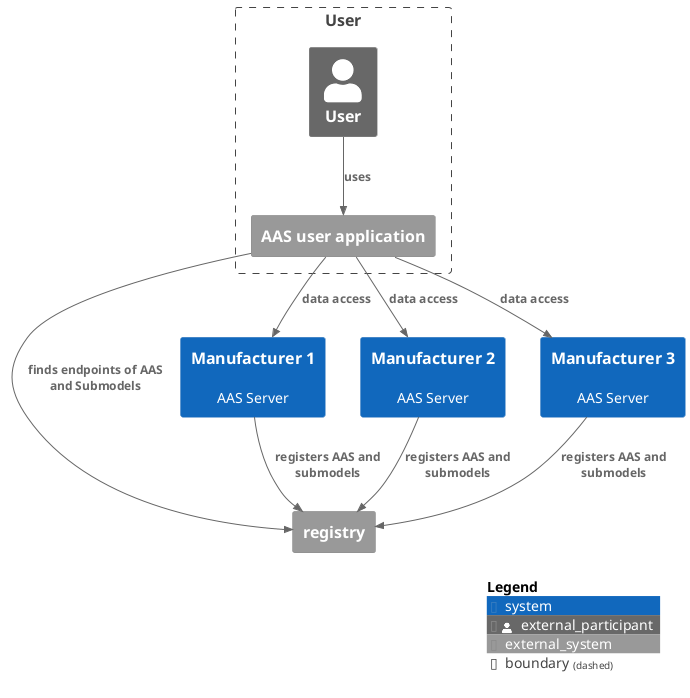 @startuml

!include <c4/C4_Context.puml>  

'ref http://plantuml.com/stdlib
!include <office/Users/user.puml>
!include <office/Users/mobile_user.puml>

'LAYOUT_TOP_DOWN
'LAYOUT_AS_SKETCH()
LAYOUT_WITH_LEGEND()

'title AAS Security Context

UpdateElementStyle("person", $PERSON_BG_COLOR, $ELEMENT_FONT_COLOR, $PERSON_BORDER_COLOR, $legendText="participant")
UpdateElementStyle("external_person", $EXTERNAL_PERSON_BG_COLOR, $ELEMENT_FONT_COLOR, $EXTERNAL_PERSON_BORDER_COLOR, $legendText="external_participant")


System_Ext(registry, registry, "")


Boundary(u_system, "User") {
    Person_Ext(user  , User , "" )
    System_Ext(client_app, "AAS user application")
    Rel(user, client_app, "uses")
}

System(m1_server, Manufacturer 1 , "AAS Server")
System(m2_server, Manufacturer 2 , "AAS Server")
System(m3_server, Manufacturer 3 , "AAS Server")


Rel(m1_server, registry, "registers AAS and submodels")
Rel(m2_server, registry, "registers AAS and submodels")
Rel(m3_server, registry, "registers AAS and submodels")


' user activities
Rel(client_app, m1_server, "data access")
Rel(client_app, m2_server, "data access")
Rel(client_app, m3_server, "data access")

Rel(client_app, registry, "finds endpoints of AAS and Submodels")


' registy
'Rel(client_app, ade_registry, "finds")
'Rel(m_aas_repository, ade_registry, "registers")

'athn and authz
'Rel(ade_authentification_server, client_app, "authenticates")
'Rel(m_aas_repository, ade_authentification_server, "trusts")

'semantics
'Rel_D(ade_smt_repo, client_app, "provides common semantics")
'Rel_D(ade_smt_repo, m_aas_repository, "provides common semantcs")



SHOW_LEGEND()
@enduml
